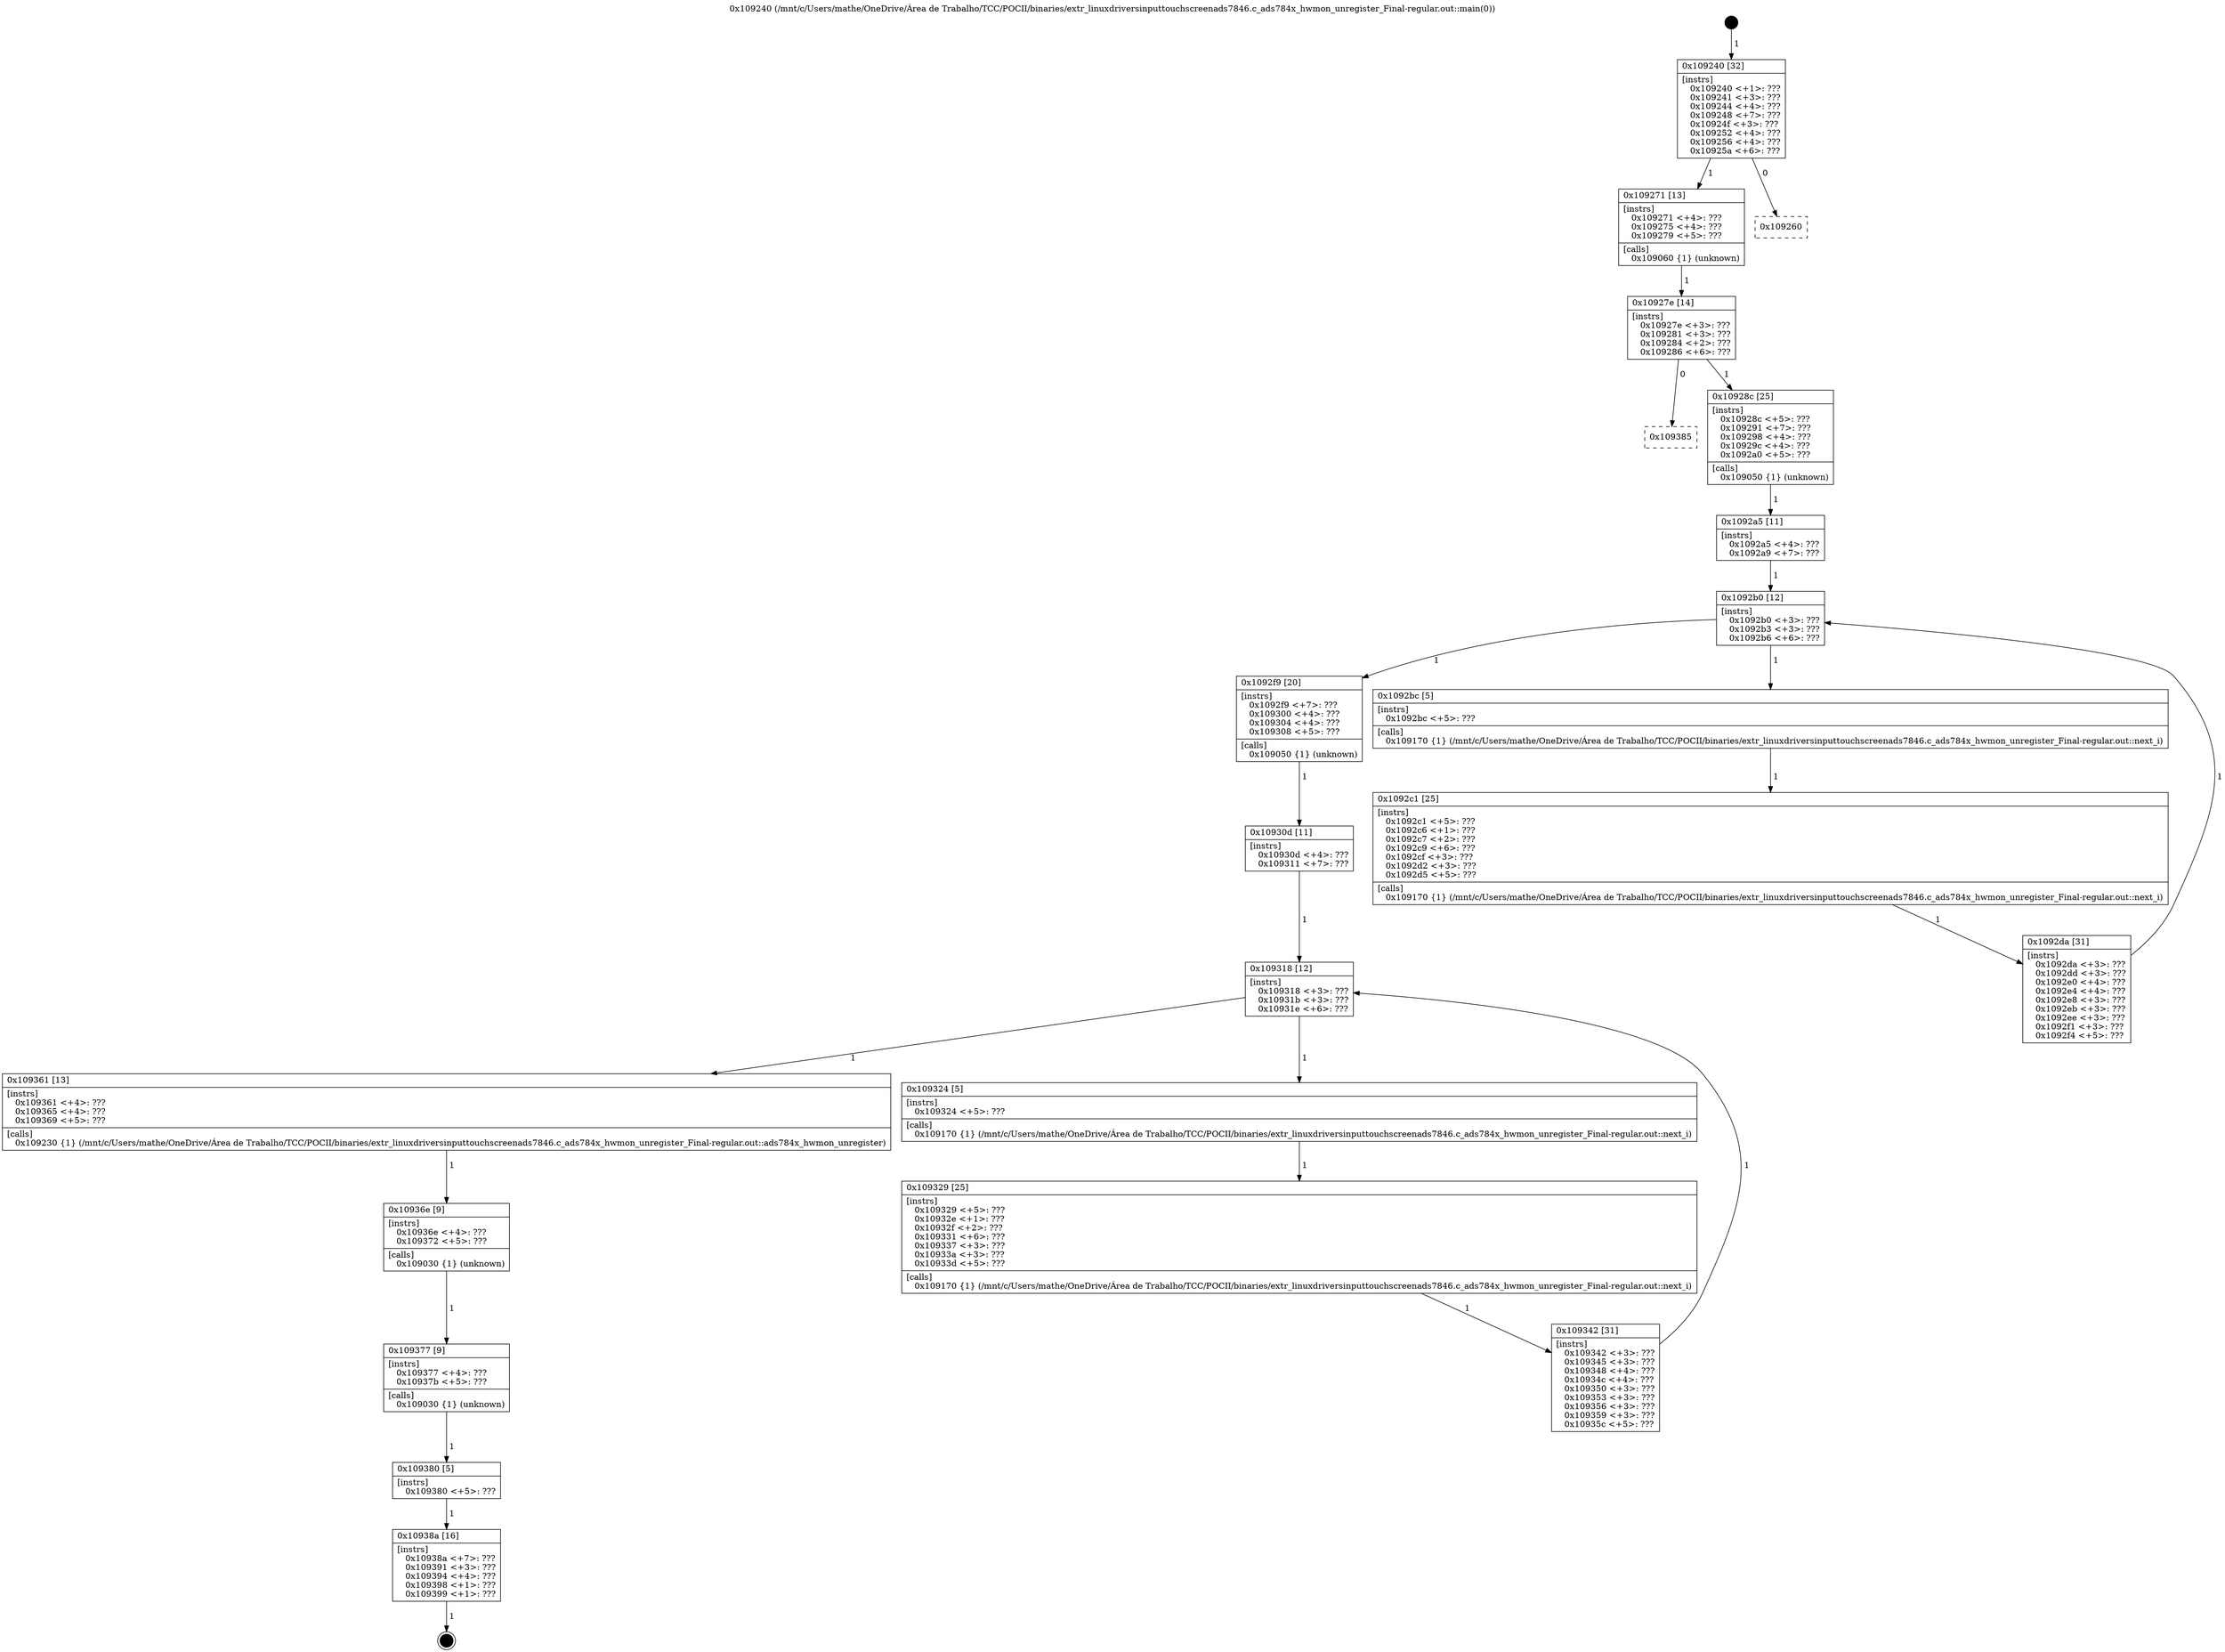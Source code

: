 digraph "0x109240" {
  label = "0x109240 (/mnt/c/Users/mathe/OneDrive/Área de Trabalho/TCC/POCII/binaries/extr_linuxdriversinputtouchscreenads7846.c_ads784x_hwmon_unregister_Final-regular.out::main(0))"
  labelloc = "t"
  node[shape=record]

  Entry [label="",width=0.3,height=0.3,shape=circle,fillcolor=black,style=filled]
  "0x109240" [label="{
     0x109240 [32]\l
     | [instrs]\l
     &nbsp;&nbsp;0x109240 \<+1\>: ???\l
     &nbsp;&nbsp;0x109241 \<+3\>: ???\l
     &nbsp;&nbsp;0x109244 \<+4\>: ???\l
     &nbsp;&nbsp;0x109248 \<+7\>: ???\l
     &nbsp;&nbsp;0x10924f \<+3\>: ???\l
     &nbsp;&nbsp;0x109252 \<+4\>: ???\l
     &nbsp;&nbsp;0x109256 \<+4\>: ???\l
     &nbsp;&nbsp;0x10925a \<+6\>: ???\l
  }"]
  "0x109271" [label="{
     0x109271 [13]\l
     | [instrs]\l
     &nbsp;&nbsp;0x109271 \<+4\>: ???\l
     &nbsp;&nbsp;0x109275 \<+4\>: ???\l
     &nbsp;&nbsp;0x109279 \<+5\>: ???\l
     | [calls]\l
     &nbsp;&nbsp;0x109060 \{1\} (unknown)\l
  }"]
  "0x109260" [label="{
     0x109260\l
  }", style=dashed]
  "0x10927e" [label="{
     0x10927e [14]\l
     | [instrs]\l
     &nbsp;&nbsp;0x10927e \<+3\>: ???\l
     &nbsp;&nbsp;0x109281 \<+3\>: ???\l
     &nbsp;&nbsp;0x109284 \<+2\>: ???\l
     &nbsp;&nbsp;0x109286 \<+6\>: ???\l
  }"]
  "0x109385" [label="{
     0x109385\l
  }", style=dashed]
  "0x10928c" [label="{
     0x10928c [25]\l
     | [instrs]\l
     &nbsp;&nbsp;0x10928c \<+5\>: ???\l
     &nbsp;&nbsp;0x109291 \<+7\>: ???\l
     &nbsp;&nbsp;0x109298 \<+4\>: ???\l
     &nbsp;&nbsp;0x10929c \<+4\>: ???\l
     &nbsp;&nbsp;0x1092a0 \<+5\>: ???\l
     | [calls]\l
     &nbsp;&nbsp;0x109050 \{1\} (unknown)\l
  }"]
  Exit [label="",width=0.3,height=0.3,shape=circle,fillcolor=black,style=filled,peripheries=2]
  "0x1092b0" [label="{
     0x1092b0 [12]\l
     | [instrs]\l
     &nbsp;&nbsp;0x1092b0 \<+3\>: ???\l
     &nbsp;&nbsp;0x1092b3 \<+3\>: ???\l
     &nbsp;&nbsp;0x1092b6 \<+6\>: ???\l
  }"]
  "0x1092f9" [label="{
     0x1092f9 [20]\l
     | [instrs]\l
     &nbsp;&nbsp;0x1092f9 \<+7\>: ???\l
     &nbsp;&nbsp;0x109300 \<+4\>: ???\l
     &nbsp;&nbsp;0x109304 \<+4\>: ???\l
     &nbsp;&nbsp;0x109308 \<+5\>: ???\l
     | [calls]\l
     &nbsp;&nbsp;0x109050 \{1\} (unknown)\l
  }"]
  "0x1092bc" [label="{
     0x1092bc [5]\l
     | [instrs]\l
     &nbsp;&nbsp;0x1092bc \<+5\>: ???\l
     | [calls]\l
     &nbsp;&nbsp;0x109170 \{1\} (/mnt/c/Users/mathe/OneDrive/Área de Trabalho/TCC/POCII/binaries/extr_linuxdriversinputtouchscreenads7846.c_ads784x_hwmon_unregister_Final-regular.out::next_i)\l
  }"]
  "0x1092c1" [label="{
     0x1092c1 [25]\l
     | [instrs]\l
     &nbsp;&nbsp;0x1092c1 \<+5\>: ???\l
     &nbsp;&nbsp;0x1092c6 \<+1\>: ???\l
     &nbsp;&nbsp;0x1092c7 \<+2\>: ???\l
     &nbsp;&nbsp;0x1092c9 \<+6\>: ???\l
     &nbsp;&nbsp;0x1092cf \<+3\>: ???\l
     &nbsp;&nbsp;0x1092d2 \<+3\>: ???\l
     &nbsp;&nbsp;0x1092d5 \<+5\>: ???\l
     | [calls]\l
     &nbsp;&nbsp;0x109170 \{1\} (/mnt/c/Users/mathe/OneDrive/Área de Trabalho/TCC/POCII/binaries/extr_linuxdriversinputtouchscreenads7846.c_ads784x_hwmon_unregister_Final-regular.out::next_i)\l
  }"]
  "0x1092da" [label="{
     0x1092da [31]\l
     | [instrs]\l
     &nbsp;&nbsp;0x1092da \<+3\>: ???\l
     &nbsp;&nbsp;0x1092dd \<+3\>: ???\l
     &nbsp;&nbsp;0x1092e0 \<+4\>: ???\l
     &nbsp;&nbsp;0x1092e4 \<+4\>: ???\l
     &nbsp;&nbsp;0x1092e8 \<+3\>: ???\l
     &nbsp;&nbsp;0x1092eb \<+3\>: ???\l
     &nbsp;&nbsp;0x1092ee \<+3\>: ???\l
     &nbsp;&nbsp;0x1092f1 \<+3\>: ???\l
     &nbsp;&nbsp;0x1092f4 \<+5\>: ???\l
  }"]
  "0x1092a5" [label="{
     0x1092a5 [11]\l
     | [instrs]\l
     &nbsp;&nbsp;0x1092a5 \<+4\>: ???\l
     &nbsp;&nbsp;0x1092a9 \<+7\>: ???\l
  }"]
  "0x109318" [label="{
     0x109318 [12]\l
     | [instrs]\l
     &nbsp;&nbsp;0x109318 \<+3\>: ???\l
     &nbsp;&nbsp;0x10931b \<+3\>: ???\l
     &nbsp;&nbsp;0x10931e \<+6\>: ???\l
  }"]
  "0x109361" [label="{
     0x109361 [13]\l
     | [instrs]\l
     &nbsp;&nbsp;0x109361 \<+4\>: ???\l
     &nbsp;&nbsp;0x109365 \<+4\>: ???\l
     &nbsp;&nbsp;0x109369 \<+5\>: ???\l
     | [calls]\l
     &nbsp;&nbsp;0x109230 \{1\} (/mnt/c/Users/mathe/OneDrive/Área de Trabalho/TCC/POCII/binaries/extr_linuxdriversinputtouchscreenads7846.c_ads784x_hwmon_unregister_Final-regular.out::ads784x_hwmon_unregister)\l
  }"]
  "0x109324" [label="{
     0x109324 [5]\l
     | [instrs]\l
     &nbsp;&nbsp;0x109324 \<+5\>: ???\l
     | [calls]\l
     &nbsp;&nbsp;0x109170 \{1\} (/mnt/c/Users/mathe/OneDrive/Área de Trabalho/TCC/POCII/binaries/extr_linuxdriversinputtouchscreenads7846.c_ads784x_hwmon_unregister_Final-regular.out::next_i)\l
  }"]
  "0x109329" [label="{
     0x109329 [25]\l
     | [instrs]\l
     &nbsp;&nbsp;0x109329 \<+5\>: ???\l
     &nbsp;&nbsp;0x10932e \<+1\>: ???\l
     &nbsp;&nbsp;0x10932f \<+2\>: ???\l
     &nbsp;&nbsp;0x109331 \<+6\>: ???\l
     &nbsp;&nbsp;0x109337 \<+3\>: ???\l
     &nbsp;&nbsp;0x10933a \<+3\>: ???\l
     &nbsp;&nbsp;0x10933d \<+5\>: ???\l
     | [calls]\l
     &nbsp;&nbsp;0x109170 \{1\} (/mnt/c/Users/mathe/OneDrive/Área de Trabalho/TCC/POCII/binaries/extr_linuxdriversinputtouchscreenads7846.c_ads784x_hwmon_unregister_Final-regular.out::next_i)\l
  }"]
  "0x109342" [label="{
     0x109342 [31]\l
     | [instrs]\l
     &nbsp;&nbsp;0x109342 \<+3\>: ???\l
     &nbsp;&nbsp;0x109345 \<+3\>: ???\l
     &nbsp;&nbsp;0x109348 \<+4\>: ???\l
     &nbsp;&nbsp;0x10934c \<+4\>: ???\l
     &nbsp;&nbsp;0x109350 \<+3\>: ???\l
     &nbsp;&nbsp;0x109353 \<+3\>: ???\l
     &nbsp;&nbsp;0x109356 \<+3\>: ???\l
     &nbsp;&nbsp;0x109359 \<+3\>: ???\l
     &nbsp;&nbsp;0x10935c \<+5\>: ???\l
  }"]
  "0x10930d" [label="{
     0x10930d [11]\l
     | [instrs]\l
     &nbsp;&nbsp;0x10930d \<+4\>: ???\l
     &nbsp;&nbsp;0x109311 \<+7\>: ???\l
  }"]
  "0x10936e" [label="{
     0x10936e [9]\l
     | [instrs]\l
     &nbsp;&nbsp;0x10936e \<+4\>: ???\l
     &nbsp;&nbsp;0x109372 \<+5\>: ???\l
     | [calls]\l
     &nbsp;&nbsp;0x109030 \{1\} (unknown)\l
  }"]
  "0x109377" [label="{
     0x109377 [9]\l
     | [instrs]\l
     &nbsp;&nbsp;0x109377 \<+4\>: ???\l
     &nbsp;&nbsp;0x10937b \<+5\>: ???\l
     | [calls]\l
     &nbsp;&nbsp;0x109030 \{1\} (unknown)\l
  }"]
  "0x109380" [label="{
     0x109380 [5]\l
     | [instrs]\l
     &nbsp;&nbsp;0x109380 \<+5\>: ???\l
  }"]
  "0x10938a" [label="{
     0x10938a [16]\l
     | [instrs]\l
     &nbsp;&nbsp;0x10938a \<+7\>: ???\l
     &nbsp;&nbsp;0x109391 \<+3\>: ???\l
     &nbsp;&nbsp;0x109394 \<+4\>: ???\l
     &nbsp;&nbsp;0x109398 \<+1\>: ???\l
     &nbsp;&nbsp;0x109399 \<+1\>: ???\l
  }"]
  Entry -> "0x109240" [label=" 1"]
  "0x109240" -> "0x109271" [label=" 1"]
  "0x109240" -> "0x109260" [label=" 0"]
  "0x109271" -> "0x10927e" [label=" 1"]
  "0x10927e" -> "0x109385" [label=" 0"]
  "0x10927e" -> "0x10928c" [label=" 1"]
  "0x10938a" -> Exit [label=" 1"]
  "0x10928c" -> "0x1092a5" [label=" 1"]
  "0x1092b0" -> "0x1092f9" [label=" 1"]
  "0x1092b0" -> "0x1092bc" [label=" 1"]
  "0x1092bc" -> "0x1092c1" [label=" 1"]
  "0x1092c1" -> "0x1092da" [label=" 1"]
  "0x1092a5" -> "0x1092b0" [label=" 1"]
  "0x1092da" -> "0x1092b0" [label=" 1"]
  "0x1092f9" -> "0x10930d" [label=" 1"]
  "0x109318" -> "0x109361" [label=" 1"]
  "0x109318" -> "0x109324" [label=" 1"]
  "0x109324" -> "0x109329" [label=" 1"]
  "0x109329" -> "0x109342" [label=" 1"]
  "0x10930d" -> "0x109318" [label=" 1"]
  "0x109342" -> "0x109318" [label=" 1"]
  "0x109361" -> "0x10936e" [label=" 1"]
  "0x10936e" -> "0x109377" [label=" 1"]
  "0x109377" -> "0x109380" [label=" 1"]
  "0x109380" -> "0x10938a" [label=" 1"]
}
